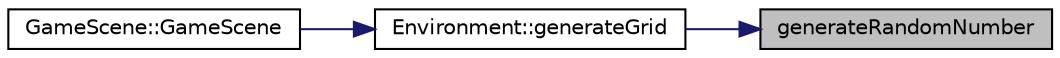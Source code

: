 digraph "generateRandomNumber"
{
 // LATEX_PDF_SIZE
  edge [fontname="Helvetica",fontsize="10",labelfontname="Helvetica",labelfontsize="10"];
  node [fontname="Helvetica",fontsize="10",shape=record];
  rankdir="RL";
  Node1 [label="generateRandomNumber",height=0.2,width=0.4,color="black", fillcolor="grey75", style="filled", fontcolor="black",tooltip=" "];
  Node1 -> Node2 [dir="back",color="midnightblue",fontsize="10",style="solid"];
  Node2 [label="Environment::generateGrid",height=0.2,width=0.4,color="black", fillcolor="white", style="filled",URL="$class_environment.html#a089a7fe6ac67eedb5787a45af1533925",tooltip=" "];
  Node2 -> Node3 [dir="back",color="midnightblue",fontsize="10",style="solid"];
  Node3 [label="GameScene::GameScene",height=0.2,width=0.4,color="black", fillcolor="white", style="filled",URL="$class_game_scene.html#ac53cc300c8896048c0e21c67e49681b9",tooltip=" "];
}
